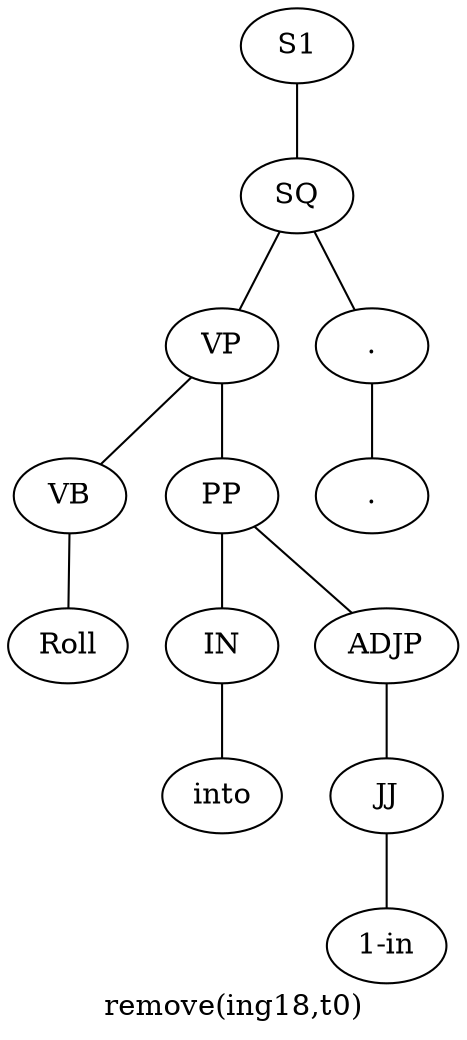 graph SyntaxGraph {
	label = "remove(ing18,t0)";
	Node0 [label="S1"];
	Node1 [label="SQ"];
	Node2 [label="VP"];
	Node3 [label="VB"];
	Node4 [label="Roll"];
	Node5 [label="PP"];
	Node6 [label="IN"];
	Node7 [label="into"];
	Node8 [label="ADJP"];
	Node9 [label="JJ"];
	Node10 [label="1-in"];
	Node11 [label="."];
	Node12 [label="."];

	Node0 -- Node1;
	Node1 -- Node2;
	Node1 -- Node11;
	Node2 -- Node3;
	Node2 -- Node5;
	Node3 -- Node4;
	Node5 -- Node6;
	Node5 -- Node8;
	Node6 -- Node7;
	Node8 -- Node9;
	Node9 -- Node10;
	Node11 -- Node12;
}